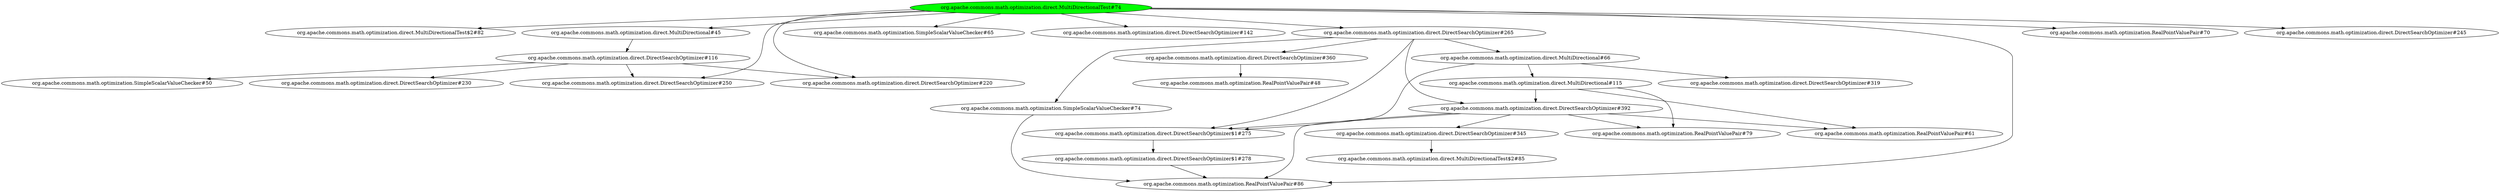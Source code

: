 digraph "cg/org.apache.commons.math.optimization.direct.MultiDirectionalTest#74"
{
	"org.apache.commons.math.optimization.direct.MultiDirectionalTest#74" [style=filled,fillcolor=green];
	"org.apache.commons.math.optimization.direct.MultiDirectionalTest#74" -> "org.apache.commons.math.optimization.direct.MultiDirectionalTest$2#82";
	"org.apache.commons.math.optimization.direct.MultiDirectionalTest#74" -> "org.apache.commons.math.optimization.direct.MultiDirectional#45";
	"org.apache.commons.math.optimization.direct.MultiDirectional#45" -> "org.apache.commons.math.optimization.direct.DirectSearchOptimizer#116";
	"org.apache.commons.math.optimization.direct.DirectSearchOptimizer#116" -> "org.apache.commons.math.optimization.SimpleScalarValueChecker#50";
	"org.apache.commons.math.optimization.direct.DirectSearchOptimizer#116" -> "org.apache.commons.math.optimization.direct.DirectSearchOptimizer#250";
	"org.apache.commons.math.optimization.direct.DirectSearchOptimizer#116" -> "org.apache.commons.math.optimization.direct.DirectSearchOptimizer#220";
	"org.apache.commons.math.optimization.direct.DirectSearchOptimizer#116" -> "org.apache.commons.math.optimization.direct.DirectSearchOptimizer#230";
	"org.apache.commons.math.optimization.direct.MultiDirectionalTest#74" -> "org.apache.commons.math.optimization.SimpleScalarValueChecker#65";
	"org.apache.commons.math.optimization.direct.MultiDirectionalTest#74" -> "org.apache.commons.math.optimization.direct.DirectSearchOptimizer#250";
	"org.apache.commons.math.optimization.direct.MultiDirectionalTest#74" -> "org.apache.commons.math.optimization.direct.DirectSearchOptimizer#220";
	"org.apache.commons.math.optimization.direct.MultiDirectionalTest#74" -> "org.apache.commons.math.optimization.direct.DirectSearchOptimizer#142";
	"org.apache.commons.math.optimization.direct.MultiDirectionalTest#74" -> "org.apache.commons.math.optimization.direct.DirectSearchOptimizer#265";
	"org.apache.commons.math.optimization.direct.DirectSearchOptimizer#265" -> "org.apache.commons.math.optimization.direct.DirectSearchOptimizer$1#275";
	"org.apache.commons.math.optimization.direct.DirectSearchOptimizer#265" -> "org.apache.commons.math.optimization.direct.DirectSearchOptimizer#360";
	"org.apache.commons.math.optimization.direct.DirectSearchOptimizer#360" -> "org.apache.commons.math.optimization.RealPointValuePair#48";
	"org.apache.commons.math.optimization.direct.DirectSearchOptimizer#265" -> "org.apache.commons.math.optimization.direct.DirectSearchOptimizer#392";
	"org.apache.commons.math.optimization.direct.DirectSearchOptimizer#392" -> "org.apache.commons.math.optimization.RealPointValuePair#79";
	"org.apache.commons.math.optimization.direct.DirectSearchOptimizer#392" -> "org.apache.commons.math.optimization.RealPointValuePair#86";
	"org.apache.commons.math.optimization.direct.DirectSearchOptimizer#392" -> "org.apache.commons.math.optimization.direct.DirectSearchOptimizer#345";
	"org.apache.commons.math.optimization.direct.DirectSearchOptimizer#345" -> "org.apache.commons.math.optimization.direct.MultiDirectionalTest$2#85";
	"org.apache.commons.math.optimization.direct.DirectSearchOptimizer#392" -> "org.apache.commons.math.optimization.RealPointValuePair#61";
	"org.apache.commons.math.optimization.direct.DirectSearchOptimizer#392" -> "org.apache.commons.math.optimization.direct.DirectSearchOptimizer$1#275";
	"org.apache.commons.math.optimization.direct.DirectSearchOptimizer$1#275" -> "org.apache.commons.math.optimization.direct.DirectSearchOptimizer$1#278";
	"org.apache.commons.math.optimization.direct.DirectSearchOptimizer$1#278" -> "org.apache.commons.math.optimization.RealPointValuePair#86";
	"org.apache.commons.math.optimization.direct.DirectSearchOptimizer#265" -> "org.apache.commons.math.optimization.direct.MultiDirectional#66";
	"org.apache.commons.math.optimization.direct.MultiDirectional#66" -> "org.apache.commons.math.optimization.direct.DirectSearchOptimizer#319";
	"org.apache.commons.math.optimization.direct.MultiDirectional#66" -> "org.apache.commons.math.optimization.direct.MultiDirectional#115";
	"org.apache.commons.math.optimization.direct.MultiDirectional#115" -> "org.apache.commons.math.optimization.RealPointValuePair#79";
	"org.apache.commons.math.optimization.direct.MultiDirectional#115" -> "org.apache.commons.math.optimization.RealPointValuePair#61";
	"org.apache.commons.math.optimization.direct.MultiDirectional#115" -> "org.apache.commons.math.optimization.direct.DirectSearchOptimizer#392";
	"org.apache.commons.math.optimization.direct.MultiDirectional#66" -> "org.apache.commons.math.optimization.direct.DirectSearchOptimizer$1#275";
	"org.apache.commons.math.optimization.direct.DirectSearchOptimizer#265" -> "org.apache.commons.math.optimization.SimpleScalarValueChecker#74";
	"org.apache.commons.math.optimization.SimpleScalarValueChecker#74" -> "org.apache.commons.math.optimization.RealPointValuePair#86";
	"org.apache.commons.math.optimization.direct.MultiDirectionalTest#74" -> "org.apache.commons.math.optimization.RealPointValuePair#70";
	"org.apache.commons.math.optimization.direct.MultiDirectionalTest#74" -> "org.apache.commons.math.optimization.RealPointValuePair#86";
	"org.apache.commons.math.optimization.direct.MultiDirectionalTest#74" -> "org.apache.commons.math.optimization.direct.DirectSearchOptimizer#245";
}
